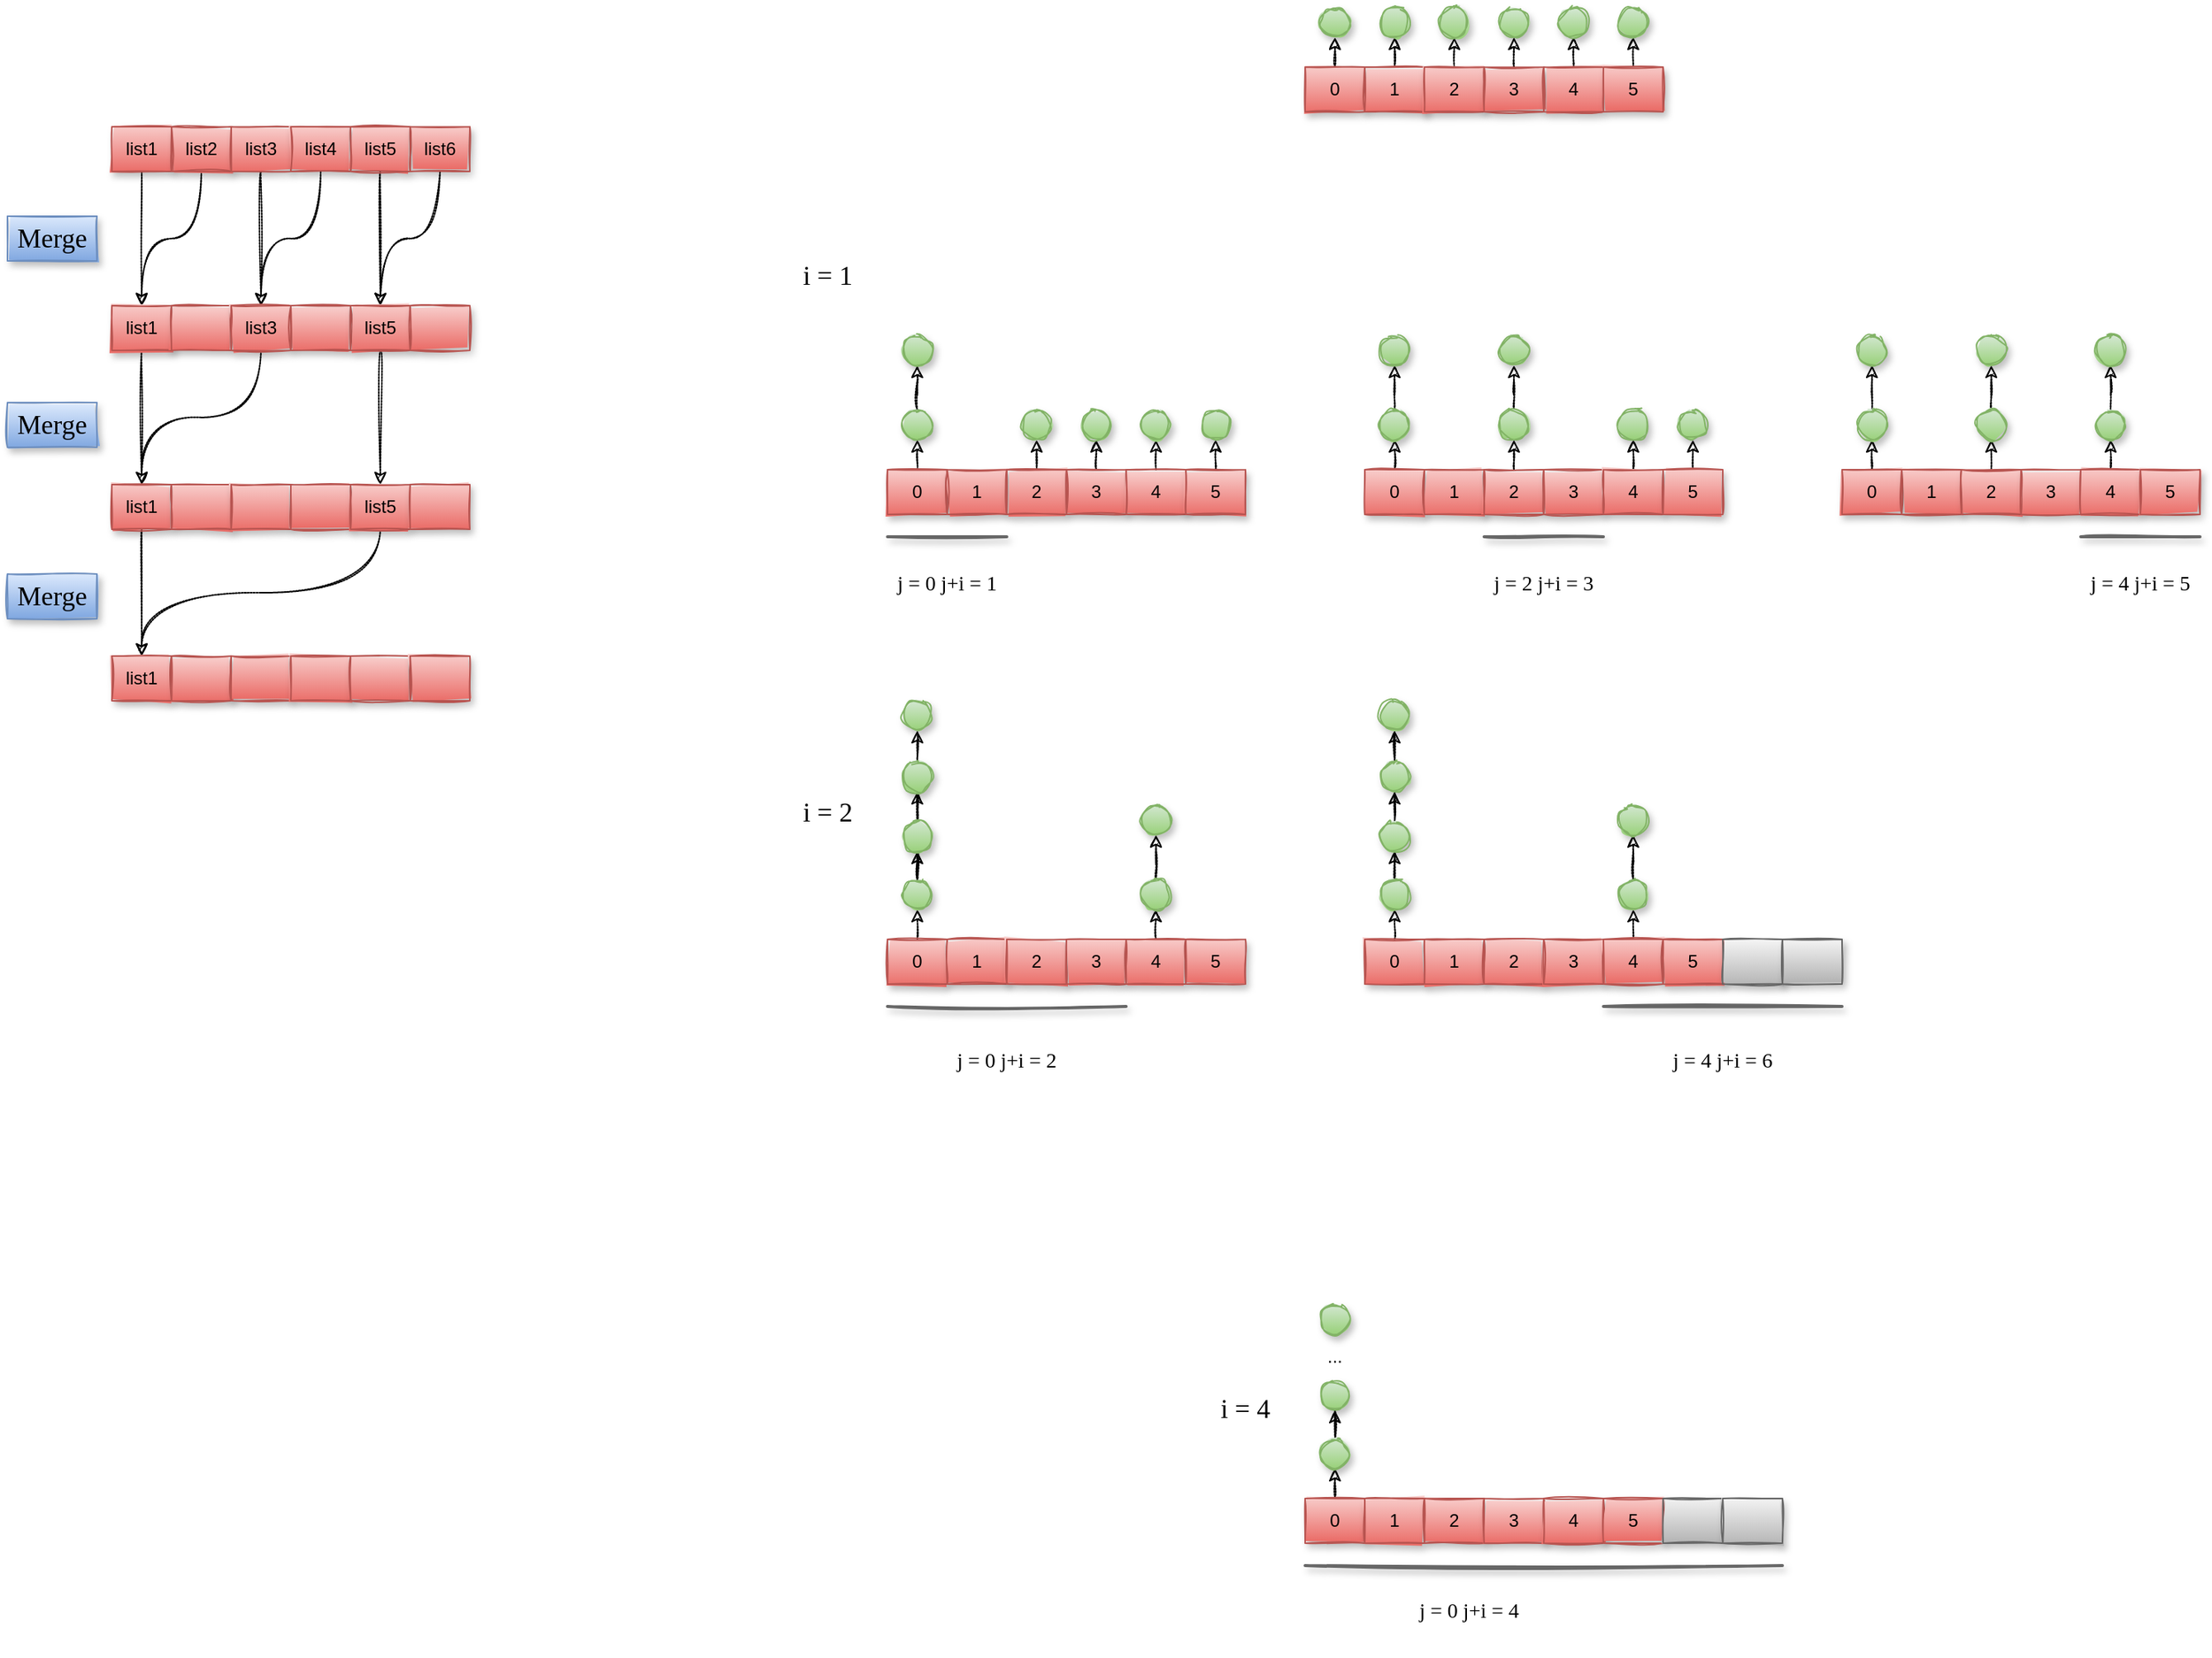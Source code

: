 <mxfile version="16.0.0" type="github">
  <diagram id="CDUZLJEo9e2KFmX8wC-A" name="第 1 页">
    <mxGraphModel dx="1869" dy="561" grid="1" gridSize="10" guides="1" tooltips="1" connect="1" arrows="1" fold="1" page="1" pageScale="1" pageWidth="827" pageHeight="1169" background="#ffffff" math="0" shadow="0">
      <root>
        <mxCell id="0" />
        <mxCell id="1" parent="0" />
        <mxCell id="Ufp4T4kjw3DvkqteefDN-25" style="edgeStyle=orthogonalEdgeStyle;rounded=0;orthogonalLoop=1;jettySize=auto;html=1;exitX=0.5;exitY=0;exitDx=0;exitDy=0;entryX=0.5;entryY=1;entryDx=0;entryDy=0;dashed=1;dashPattern=1 1;endArrow=classic;endFill=1;sketch=1;" parent="1" source="Ufp4T4kjw3DvkqteefDN-1" target="Ufp4T4kjw3DvkqteefDN-7" edge="1">
          <mxGeometry relative="1" as="geometry" />
        </mxCell>
        <mxCell id="Ufp4T4kjw3DvkqteefDN-1" value="0" style="rounded=0;whiteSpace=wrap;html=1;sketch=1;shadow=1;fillColor=#f8cecc;gradientColor=#ea6b66;strokeColor=#b85450;" parent="1" vertex="1">
          <mxGeometry x="280" y="160" width="40" height="30" as="geometry" />
        </mxCell>
        <mxCell id="Ufp4T4kjw3DvkqteefDN-26" style="edgeStyle=orthogonalEdgeStyle;rounded=0;orthogonalLoop=1;jettySize=auto;html=1;exitX=0.5;exitY=0;exitDx=0;exitDy=0;entryX=0.5;entryY=1;entryDx=0;entryDy=0;dashed=1;dashPattern=1 1;endArrow=classic;endFill=1;sketch=1;" parent="1" source="Ufp4T4kjw3DvkqteefDN-2" target="Ufp4T4kjw3DvkqteefDN-11" edge="1">
          <mxGeometry relative="1" as="geometry" />
        </mxCell>
        <mxCell id="Ufp4T4kjw3DvkqteefDN-2" value="1" style="rounded=0;whiteSpace=wrap;html=1;sketch=1;shadow=1;fillColor=#f8cecc;gradientColor=#ea6b66;strokeColor=#b85450;" parent="1" vertex="1">
          <mxGeometry x="320" y="160" width="40" height="30" as="geometry" />
        </mxCell>
        <mxCell id="Ufp4T4kjw3DvkqteefDN-27" style="edgeStyle=orthogonalEdgeStyle;rounded=0;orthogonalLoop=1;jettySize=auto;html=1;exitX=0.5;exitY=0;exitDx=0;exitDy=0;entryX=0.5;entryY=1;entryDx=0;entryDy=0;dashed=1;dashPattern=1 1;endArrow=classic;endFill=1;sketch=1;" parent="1" source="Ufp4T4kjw3DvkqteefDN-3" target="Ufp4T4kjw3DvkqteefDN-14" edge="1">
          <mxGeometry relative="1" as="geometry" />
        </mxCell>
        <mxCell id="Ufp4T4kjw3DvkqteefDN-3" value="2" style="rounded=0;whiteSpace=wrap;html=1;sketch=1;shadow=1;fillColor=#f8cecc;gradientColor=#ea6b66;strokeColor=#b85450;" parent="1" vertex="1">
          <mxGeometry x="360" y="160" width="40" height="30" as="geometry" />
        </mxCell>
        <mxCell id="Ufp4T4kjw3DvkqteefDN-28" style="edgeStyle=orthogonalEdgeStyle;rounded=0;orthogonalLoop=1;jettySize=auto;html=1;exitX=0.5;exitY=0;exitDx=0;exitDy=0;entryX=0.5;entryY=1;entryDx=0;entryDy=0;dashed=1;dashPattern=1 1;endArrow=classic;endFill=1;sketch=1;" parent="1" source="Ufp4T4kjw3DvkqteefDN-4" target="Ufp4T4kjw3DvkqteefDN-17" edge="1">
          <mxGeometry relative="1" as="geometry" />
        </mxCell>
        <mxCell id="Ufp4T4kjw3DvkqteefDN-4" value="3" style="rounded=0;whiteSpace=wrap;html=1;sketch=1;shadow=1;fillColor=#f8cecc;gradientColor=#ea6b66;strokeColor=#b85450;" parent="1" vertex="1">
          <mxGeometry x="400" y="160" width="40" height="30" as="geometry" />
        </mxCell>
        <mxCell id="Ufp4T4kjw3DvkqteefDN-29" style="edgeStyle=orthogonalEdgeStyle;rounded=0;orthogonalLoop=1;jettySize=auto;html=1;exitX=0.5;exitY=0;exitDx=0;exitDy=0;entryX=0.5;entryY=1;entryDx=0;entryDy=0;dashed=1;dashPattern=1 1;endArrow=classic;endFill=1;sketch=1;" parent="1" source="Ufp4T4kjw3DvkqteefDN-5" target="Ufp4T4kjw3DvkqteefDN-20" edge="1">
          <mxGeometry relative="1" as="geometry" />
        </mxCell>
        <mxCell id="Ufp4T4kjw3DvkqteefDN-5" value="4" style="rounded=0;whiteSpace=wrap;html=1;sketch=1;shadow=1;fillColor=#f8cecc;gradientColor=#ea6b66;strokeColor=#b85450;" parent="1" vertex="1">
          <mxGeometry x="440" y="160" width="40" height="30" as="geometry" />
        </mxCell>
        <mxCell id="Ufp4T4kjw3DvkqteefDN-30" style="edgeStyle=orthogonalEdgeStyle;rounded=0;orthogonalLoop=1;jettySize=auto;html=1;exitX=0.5;exitY=0;exitDx=0;exitDy=0;entryX=0.5;entryY=1;entryDx=0;entryDy=0;dashed=1;dashPattern=1 1;endArrow=classic;endFill=1;sketch=1;" parent="1" source="Ufp4T4kjw3DvkqteefDN-6" target="Ufp4T4kjw3DvkqteefDN-23" edge="1">
          <mxGeometry relative="1" as="geometry" />
        </mxCell>
        <mxCell id="Ufp4T4kjw3DvkqteefDN-6" value="5" style="rounded=0;whiteSpace=wrap;html=1;sketch=1;shadow=1;fillColor=#f8cecc;gradientColor=#ea6b66;strokeColor=#b85450;" parent="1" vertex="1">
          <mxGeometry x="480" y="160" width="40" height="30" as="geometry" />
        </mxCell>
        <mxCell id="Ufp4T4kjw3DvkqteefDN-7" value="" style="ellipse;whiteSpace=wrap;html=1;aspect=fixed;shadow=1;sketch=1;fillColor=#d5e8d4;gradientColor=#97d077;strokeColor=#82b366;" parent="1" vertex="1">
          <mxGeometry x="290" y="120" width="20" height="20" as="geometry" />
        </mxCell>
        <mxCell id="Ufp4T4kjw3DvkqteefDN-11" value="" style="ellipse;whiteSpace=wrap;html=1;aspect=fixed;shadow=1;sketch=1;fillColor=#d5e8d4;gradientColor=#97d077;strokeColor=#82b366;" parent="1" vertex="1">
          <mxGeometry x="330" y="120" width="20" height="20" as="geometry" />
        </mxCell>
        <mxCell id="Ufp4T4kjw3DvkqteefDN-14" value="" style="ellipse;whiteSpace=wrap;html=1;aspect=fixed;shadow=1;sketch=1;fillColor=#d5e8d4;gradientColor=#97d077;strokeColor=#82b366;" parent="1" vertex="1">
          <mxGeometry x="370" y="120" width="20" height="20" as="geometry" />
        </mxCell>
        <mxCell id="Ufp4T4kjw3DvkqteefDN-17" value="" style="ellipse;whiteSpace=wrap;html=1;aspect=fixed;shadow=1;sketch=1;fillColor=#d5e8d4;gradientColor=#97d077;strokeColor=#82b366;" parent="1" vertex="1">
          <mxGeometry x="410" y="120" width="20" height="20" as="geometry" />
        </mxCell>
        <mxCell id="Ufp4T4kjw3DvkqteefDN-20" value="" style="ellipse;whiteSpace=wrap;html=1;aspect=fixed;shadow=1;sketch=1;fillColor=#d5e8d4;gradientColor=#97d077;strokeColor=#82b366;" parent="1" vertex="1">
          <mxGeometry x="450" y="120" width="20" height="20" as="geometry" />
        </mxCell>
        <mxCell id="Ufp4T4kjw3DvkqteefDN-23" value="" style="ellipse;whiteSpace=wrap;html=1;aspect=fixed;shadow=1;sketch=1;fillColor=#d5e8d4;gradientColor=#97d077;strokeColor=#82b366;" parent="1" vertex="1">
          <mxGeometry x="490" y="120" width="20" height="20" as="geometry" />
        </mxCell>
        <mxCell id="Ufp4T4kjw3DvkqteefDN-54" style="edgeStyle=orthogonalEdgeStyle;rounded=0;orthogonalLoop=1;jettySize=auto;html=1;exitX=0.5;exitY=0;exitDx=0;exitDy=0;entryX=0.5;entryY=1;entryDx=0;entryDy=0;dashed=1;dashPattern=1 1;endArrow=classic;endFill=1;sketch=1;" parent="1" source="Ufp4T4kjw3DvkqteefDN-55" target="Ufp4T4kjw3DvkqteefDN-66" edge="1">
          <mxGeometry relative="1" as="geometry" />
        </mxCell>
        <mxCell id="Ufp4T4kjw3DvkqteefDN-55" value="0" style="rounded=0;whiteSpace=wrap;html=1;sketch=1;shadow=1;fillColor=#f8cecc;gradientColor=#ea6b66;strokeColor=#b85450;" parent="1" vertex="1">
          <mxGeometry y="430" width="40" height="30" as="geometry" />
        </mxCell>
        <mxCell id="Ufp4T4kjw3DvkqteefDN-57" value="1" style="rounded=0;whiteSpace=wrap;html=1;sketch=1;shadow=1;fillColor=#f8cecc;gradientColor=#ea6b66;strokeColor=#b85450;" parent="1" vertex="1">
          <mxGeometry x="40" y="430" width="40" height="30" as="geometry" />
        </mxCell>
        <mxCell id="Ufp4T4kjw3DvkqteefDN-58" style="edgeStyle=orthogonalEdgeStyle;rounded=0;orthogonalLoop=1;jettySize=auto;html=1;exitX=0.5;exitY=0;exitDx=0;exitDy=0;entryX=0.5;entryY=1;entryDx=0;entryDy=0;dashed=1;dashPattern=1 1;endArrow=classic;endFill=1;sketch=1;" parent="1" source="Ufp4T4kjw3DvkqteefDN-59" target="Ufp4T4kjw3DvkqteefDN-68" edge="1">
          <mxGeometry relative="1" as="geometry" />
        </mxCell>
        <mxCell id="Ufp4T4kjw3DvkqteefDN-59" value="2" style="rounded=0;whiteSpace=wrap;html=1;sketch=1;shadow=1;fillColor=#f8cecc;gradientColor=#ea6b66;strokeColor=#b85450;" parent="1" vertex="1">
          <mxGeometry x="80" y="430" width="40" height="30" as="geometry" />
        </mxCell>
        <mxCell id="Ufp4T4kjw3DvkqteefDN-60" style="edgeStyle=orthogonalEdgeStyle;rounded=0;orthogonalLoop=1;jettySize=auto;html=1;exitX=0.5;exitY=0;exitDx=0;exitDy=0;entryX=0.5;entryY=1;entryDx=0;entryDy=0;dashed=1;dashPattern=1 1;endArrow=classic;endFill=1;sketch=1;" parent="1" source="Ufp4T4kjw3DvkqteefDN-61" target="Ufp4T4kjw3DvkqteefDN-69" edge="1">
          <mxGeometry relative="1" as="geometry" />
        </mxCell>
        <mxCell id="Ufp4T4kjw3DvkqteefDN-61" value="3" style="rounded=0;whiteSpace=wrap;html=1;sketch=1;shadow=1;fillColor=#f8cecc;gradientColor=#ea6b66;strokeColor=#b85450;" parent="1" vertex="1">
          <mxGeometry x="120" y="430" width="40" height="30" as="geometry" />
        </mxCell>
        <mxCell id="Ufp4T4kjw3DvkqteefDN-62" style="edgeStyle=orthogonalEdgeStyle;rounded=0;orthogonalLoop=1;jettySize=auto;html=1;exitX=0.5;exitY=0;exitDx=0;exitDy=0;entryX=0.5;entryY=1;entryDx=0;entryDy=0;dashed=1;dashPattern=1 1;endArrow=classic;endFill=1;sketch=1;" parent="1" source="Ufp4T4kjw3DvkqteefDN-63" target="Ufp4T4kjw3DvkqteefDN-70" edge="1">
          <mxGeometry relative="1" as="geometry" />
        </mxCell>
        <mxCell id="Ufp4T4kjw3DvkqteefDN-63" value="4" style="rounded=0;whiteSpace=wrap;html=1;sketch=1;shadow=1;fillColor=#f8cecc;gradientColor=#ea6b66;strokeColor=#b85450;" parent="1" vertex="1">
          <mxGeometry x="160" y="430" width="40" height="30" as="geometry" />
        </mxCell>
        <mxCell id="Ufp4T4kjw3DvkqteefDN-64" style="edgeStyle=orthogonalEdgeStyle;rounded=0;orthogonalLoop=1;jettySize=auto;html=1;exitX=0.5;exitY=0;exitDx=0;exitDy=0;entryX=0.5;entryY=1;entryDx=0;entryDy=0;dashed=1;dashPattern=1 1;endArrow=classic;endFill=1;sketch=1;" parent="1" source="Ufp4T4kjw3DvkqteefDN-65" target="Ufp4T4kjw3DvkqteefDN-71" edge="1">
          <mxGeometry relative="1" as="geometry" />
        </mxCell>
        <mxCell id="Ufp4T4kjw3DvkqteefDN-65" value="5" style="rounded=0;whiteSpace=wrap;html=1;sketch=1;shadow=1;fillColor=#f8cecc;gradientColor=#ea6b66;strokeColor=#b85450;" parent="1" vertex="1">
          <mxGeometry x="200" y="430" width="40" height="30" as="geometry" />
        </mxCell>
        <mxCell id="Ufp4T4kjw3DvkqteefDN-74" value="" style="edgeStyle=orthogonalEdgeStyle;rounded=0;sketch=1;orthogonalLoop=1;jettySize=auto;html=1;dashed=1;dashPattern=1 1;endArrow=classic;endFill=1;" parent="1" source="Ufp4T4kjw3DvkqteefDN-66" target="Ufp4T4kjw3DvkqteefDN-73" edge="1">
          <mxGeometry relative="1" as="geometry" />
        </mxCell>
        <mxCell id="Ufp4T4kjw3DvkqteefDN-66" value="" style="ellipse;whiteSpace=wrap;html=1;aspect=fixed;shadow=1;sketch=1;fillColor=#d5e8d4;gradientColor=#97d077;strokeColor=#82b366;" parent="1" vertex="1">
          <mxGeometry x="10" y="390" width="20" height="20" as="geometry" />
        </mxCell>
        <mxCell id="Ufp4T4kjw3DvkqteefDN-68" value="" style="ellipse;whiteSpace=wrap;html=1;aspect=fixed;shadow=1;sketch=1;fillColor=#d5e8d4;gradientColor=#97d077;strokeColor=#82b366;" parent="1" vertex="1">
          <mxGeometry x="90" y="390" width="20" height="20" as="geometry" />
        </mxCell>
        <mxCell id="Ufp4T4kjw3DvkqteefDN-69" value="" style="ellipse;whiteSpace=wrap;html=1;aspect=fixed;shadow=1;sketch=1;fillColor=#d5e8d4;gradientColor=#97d077;strokeColor=#82b366;" parent="1" vertex="1">
          <mxGeometry x="130" y="390" width="20" height="20" as="geometry" />
        </mxCell>
        <mxCell id="Ufp4T4kjw3DvkqteefDN-70" value="" style="ellipse;whiteSpace=wrap;html=1;aspect=fixed;shadow=1;sketch=1;fillColor=#d5e8d4;gradientColor=#97d077;strokeColor=#82b366;" parent="1" vertex="1">
          <mxGeometry x="170" y="390" width="20" height="20" as="geometry" />
        </mxCell>
        <mxCell id="Ufp4T4kjw3DvkqteefDN-71" value="" style="ellipse;whiteSpace=wrap;html=1;aspect=fixed;shadow=1;sketch=1;fillColor=#d5e8d4;gradientColor=#97d077;strokeColor=#82b366;" parent="1" vertex="1">
          <mxGeometry x="210" y="390" width="20" height="20" as="geometry" />
        </mxCell>
        <mxCell id="Ufp4T4kjw3DvkqteefDN-73" value="" style="ellipse;whiteSpace=wrap;html=1;aspect=fixed;shadow=1;sketch=1;fillColor=#d5e8d4;gradientColor=#97d077;strokeColor=#82b366;" parent="1" vertex="1">
          <mxGeometry x="10" y="340" width="20" height="20" as="geometry" />
        </mxCell>
        <mxCell id="Ufp4T4kjw3DvkqteefDN-77" value="" style="line;strokeWidth=2;html=1;shadow=1;sketch=1;fillColor=#f5f5f5;gradientColor=#b3b3b3;strokeColor=#666666;" parent="1" vertex="1">
          <mxGeometry y="470" width="80" height="10" as="geometry" />
        </mxCell>
        <mxCell id="Ufp4T4kjw3DvkqteefDN-78" style="edgeStyle=orthogonalEdgeStyle;rounded=0;orthogonalLoop=1;jettySize=auto;html=1;exitX=0.5;exitY=0;exitDx=0;exitDy=0;entryX=0.5;entryY=1;entryDx=0;entryDy=0;dashed=1;dashPattern=1 1;endArrow=classic;endFill=1;sketch=1;" parent="1" source="Ufp4T4kjw3DvkqteefDN-79" target="Ufp4T4kjw3DvkqteefDN-90" edge="1">
          <mxGeometry relative="1" as="geometry" />
        </mxCell>
        <mxCell id="Ufp4T4kjw3DvkqteefDN-79" value="0" style="rounded=0;whiteSpace=wrap;html=1;sketch=1;shadow=1;fillColor=#f8cecc;gradientColor=#ea6b66;strokeColor=#b85450;" parent="1" vertex="1">
          <mxGeometry x="320" y="430" width="40" height="30" as="geometry" />
        </mxCell>
        <mxCell id="Ufp4T4kjw3DvkqteefDN-80" value="1" style="rounded=0;whiteSpace=wrap;html=1;sketch=1;shadow=1;fillColor=#f8cecc;gradientColor=#ea6b66;strokeColor=#b85450;" parent="1" vertex="1">
          <mxGeometry x="360" y="430" width="40" height="30" as="geometry" />
        </mxCell>
        <mxCell id="Ufp4T4kjw3DvkqteefDN-81" style="edgeStyle=orthogonalEdgeStyle;rounded=0;orthogonalLoop=1;jettySize=auto;html=1;exitX=0.5;exitY=0;exitDx=0;exitDy=0;entryX=0.5;entryY=1;entryDx=0;entryDy=0;dashed=1;dashPattern=1 1;endArrow=classic;endFill=1;sketch=1;" parent="1" source="Ufp4T4kjw3DvkqteefDN-82" target="Ufp4T4kjw3DvkqteefDN-91" edge="1">
          <mxGeometry relative="1" as="geometry" />
        </mxCell>
        <mxCell id="Ufp4T4kjw3DvkqteefDN-82" value="2" style="rounded=0;whiteSpace=wrap;html=1;sketch=1;shadow=1;fillColor=#f8cecc;gradientColor=#ea6b66;strokeColor=#b85450;" parent="1" vertex="1">
          <mxGeometry x="400" y="430" width="40" height="30" as="geometry" />
        </mxCell>
        <mxCell id="Ufp4T4kjw3DvkqteefDN-84" value="3" style="rounded=0;whiteSpace=wrap;html=1;sketch=1;shadow=1;fillColor=#f8cecc;gradientColor=#ea6b66;strokeColor=#b85450;" parent="1" vertex="1">
          <mxGeometry x="440" y="430" width="40" height="30" as="geometry" />
        </mxCell>
        <mxCell id="Ufp4T4kjw3DvkqteefDN-85" style="edgeStyle=orthogonalEdgeStyle;rounded=0;orthogonalLoop=1;jettySize=auto;html=1;exitX=0.5;exitY=0;exitDx=0;exitDy=0;entryX=0.5;entryY=1;entryDx=0;entryDy=0;dashed=1;dashPattern=1 1;endArrow=classic;endFill=1;sketch=1;" parent="1" source="Ufp4T4kjw3DvkqteefDN-86" target="Ufp4T4kjw3DvkqteefDN-93" edge="1">
          <mxGeometry relative="1" as="geometry" />
        </mxCell>
        <mxCell id="Ufp4T4kjw3DvkqteefDN-86" value="4" style="rounded=0;whiteSpace=wrap;html=1;sketch=1;shadow=1;fillColor=#f8cecc;gradientColor=#ea6b66;strokeColor=#b85450;" parent="1" vertex="1">
          <mxGeometry x="480" y="430" width="40" height="30" as="geometry" />
        </mxCell>
        <mxCell id="Ufp4T4kjw3DvkqteefDN-87" style="edgeStyle=orthogonalEdgeStyle;rounded=0;orthogonalLoop=1;jettySize=auto;html=1;exitX=0.5;exitY=0;exitDx=0;exitDy=0;entryX=0.5;entryY=1;entryDx=0;entryDy=0;dashed=1;dashPattern=1 1;endArrow=classic;endFill=1;sketch=1;" parent="1" source="Ufp4T4kjw3DvkqteefDN-88" target="Ufp4T4kjw3DvkqteefDN-94" edge="1">
          <mxGeometry relative="1" as="geometry" />
        </mxCell>
        <mxCell id="Ufp4T4kjw3DvkqteefDN-88" value="5" style="rounded=0;whiteSpace=wrap;html=1;sketch=1;shadow=1;fillColor=#f8cecc;gradientColor=#ea6b66;strokeColor=#b85450;" parent="1" vertex="1">
          <mxGeometry x="520" y="430" width="40" height="30" as="geometry" />
        </mxCell>
        <mxCell id="Ufp4T4kjw3DvkqteefDN-89" value="" style="edgeStyle=orthogonalEdgeStyle;rounded=0;sketch=1;orthogonalLoop=1;jettySize=auto;html=1;dashed=1;dashPattern=1 1;endArrow=classic;endFill=1;" parent="1" source="Ufp4T4kjw3DvkqteefDN-90" target="Ufp4T4kjw3DvkqteefDN-95" edge="1">
          <mxGeometry relative="1" as="geometry" />
        </mxCell>
        <mxCell id="Ufp4T4kjw3DvkqteefDN-90" value="" style="ellipse;whiteSpace=wrap;html=1;aspect=fixed;shadow=1;sketch=1;fillColor=#d5e8d4;gradientColor=#97d077;strokeColor=#82b366;" parent="1" vertex="1">
          <mxGeometry x="330" y="390" width="20" height="20" as="geometry" />
        </mxCell>
        <mxCell id="Ufp4T4kjw3DvkqteefDN-98" value="" style="edgeStyle=orthogonalEdgeStyle;rounded=0;sketch=1;orthogonalLoop=1;jettySize=auto;html=1;dashed=1;dashPattern=1 1;endArrow=classic;endFill=1;" parent="1" source="Ufp4T4kjw3DvkqteefDN-91" target="Ufp4T4kjw3DvkqteefDN-97" edge="1">
          <mxGeometry relative="1" as="geometry" />
        </mxCell>
        <mxCell id="Ufp4T4kjw3DvkqteefDN-91" value="" style="ellipse;whiteSpace=wrap;html=1;aspect=fixed;shadow=1;sketch=1;fillColor=#d5e8d4;gradientColor=#97d077;strokeColor=#82b366;" parent="1" vertex="1">
          <mxGeometry x="410" y="390" width="20" height="20" as="geometry" />
        </mxCell>
        <mxCell id="Ufp4T4kjw3DvkqteefDN-93" value="" style="ellipse;whiteSpace=wrap;html=1;aspect=fixed;shadow=1;sketch=1;fillColor=#d5e8d4;gradientColor=#97d077;strokeColor=#82b366;" parent="1" vertex="1">
          <mxGeometry x="490" y="390" width="20" height="20" as="geometry" />
        </mxCell>
        <mxCell id="Ufp4T4kjw3DvkqteefDN-94" value="" style="ellipse;whiteSpace=wrap;html=1;aspect=fixed;shadow=1;sketch=1;fillColor=#d5e8d4;gradientColor=#97d077;strokeColor=#82b366;" parent="1" vertex="1">
          <mxGeometry x="530" y="390" width="20" height="20" as="geometry" />
        </mxCell>
        <mxCell id="Ufp4T4kjw3DvkqteefDN-95" value="" style="ellipse;whiteSpace=wrap;html=1;aspect=fixed;shadow=1;sketch=1;fillColor=#d5e8d4;gradientColor=#97d077;strokeColor=#82b366;" parent="1" vertex="1">
          <mxGeometry x="330" y="340" width="20" height="20" as="geometry" />
        </mxCell>
        <mxCell id="Ufp4T4kjw3DvkqteefDN-96" value="" style="line;strokeWidth=2;html=1;shadow=1;sketch=1;fillColor=#f5f5f5;gradientColor=#b3b3b3;strokeColor=#666666;" parent="1" vertex="1">
          <mxGeometry x="400" y="470" width="80" height="10" as="geometry" />
        </mxCell>
        <mxCell id="Ufp4T4kjw3DvkqteefDN-97" value="" style="ellipse;whiteSpace=wrap;html=1;aspect=fixed;shadow=1;sketch=1;fillColor=#d5e8d4;gradientColor=#97d077;strokeColor=#82b366;" parent="1" vertex="1">
          <mxGeometry x="410" y="340" width="20" height="20" as="geometry" />
        </mxCell>
        <mxCell id="Ufp4T4kjw3DvkqteefDN-99" style="edgeStyle=orthogonalEdgeStyle;rounded=0;orthogonalLoop=1;jettySize=auto;html=1;exitX=0.5;exitY=0;exitDx=0;exitDy=0;entryX=0.5;entryY=1;entryDx=0;entryDy=0;dashed=1;dashPattern=1 1;endArrow=classic;endFill=1;sketch=1;" parent="1" source="Ufp4T4kjw3DvkqteefDN-100" target="Ufp4T4kjw3DvkqteefDN-110" edge="1">
          <mxGeometry relative="1" as="geometry" />
        </mxCell>
        <mxCell id="Ufp4T4kjw3DvkqteefDN-100" value="0" style="rounded=0;whiteSpace=wrap;html=1;sketch=1;shadow=1;fillColor=#f8cecc;gradientColor=#ea6b66;strokeColor=#b85450;" parent="1" vertex="1">
          <mxGeometry x="640" y="430" width="40" height="30" as="geometry" />
        </mxCell>
        <mxCell id="Ufp4T4kjw3DvkqteefDN-101" value="1" style="rounded=0;whiteSpace=wrap;html=1;sketch=1;shadow=1;fillColor=#f8cecc;gradientColor=#ea6b66;strokeColor=#b85450;" parent="1" vertex="1">
          <mxGeometry x="680" y="430" width="40" height="30" as="geometry" />
        </mxCell>
        <mxCell id="Ufp4T4kjw3DvkqteefDN-102" style="edgeStyle=orthogonalEdgeStyle;rounded=0;orthogonalLoop=1;jettySize=auto;html=1;exitX=0.5;exitY=0;exitDx=0;exitDy=0;entryX=0.5;entryY=1;entryDx=0;entryDy=0;dashed=1;dashPattern=1 1;endArrow=classic;endFill=1;sketch=1;" parent="1" source="Ufp4T4kjw3DvkqteefDN-103" target="Ufp4T4kjw3DvkqteefDN-112" edge="1">
          <mxGeometry relative="1" as="geometry" />
        </mxCell>
        <mxCell id="Ufp4T4kjw3DvkqteefDN-103" value="2" style="rounded=0;whiteSpace=wrap;html=1;sketch=1;shadow=1;fillColor=#f8cecc;gradientColor=#ea6b66;strokeColor=#b85450;" parent="1" vertex="1">
          <mxGeometry x="720" y="430" width="40" height="30" as="geometry" />
        </mxCell>
        <mxCell id="Ufp4T4kjw3DvkqteefDN-104" value="3" style="rounded=0;whiteSpace=wrap;html=1;sketch=1;shadow=1;fillColor=#f8cecc;gradientColor=#ea6b66;strokeColor=#b85450;" parent="1" vertex="1">
          <mxGeometry x="760" y="430" width="40" height="30" as="geometry" />
        </mxCell>
        <mxCell id="Ufp4T4kjw3DvkqteefDN-105" style="edgeStyle=orthogonalEdgeStyle;rounded=0;orthogonalLoop=1;jettySize=auto;html=1;exitX=0.5;exitY=0;exitDx=0;exitDy=0;entryX=0.5;entryY=1;entryDx=0;entryDy=0;dashed=1;dashPattern=1 1;endArrow=classic;endFill=1;sketch=1;" parent="1" source="Ufp4T4kjw3DvkqteefDN-106" target="Ufp4T4kjw3DvkqteefDN-113" edge="1">
          <mxGeometry relative="1" as="geometry" />
        </mxCell>
        <mxCell id="Ufp4T4kjw3DvkqteefDN-106" value="4" style="rounded=0;whiteSpace=wrap;html=1;sketch=1;shadow=1;fillColor=#f8cecc;gradientColor=#ea6b66;strokeColor=#b85450;" parent="1" vertex="1">
          <mxGeometry x="800" y="430" width="40" height="30" as="geometry" />
        </mxCell>
        <mxCell id="Ufp4T4kjw3DvkqteefDN-108" value="5" style="rounded=0;whiteSpace=wrap;html=1;sketch=1;shadow=1;fillColor=#f8cecc;gradientColor=#ea6b66;strokeColor=#b85450;" parent="1" vertex="1">
          <mxGeometry x="840" y="430" width="40" height="30" as="geometry" />
        </mxCell>
        <mxCell id="Ufp4T4kjw3DvkqteefDN-109" value="" style="edgeStyle=orthogonalEdgeStyle;rounded=0;sketch=1;orthogonalLoop=1;jettySize=auto;html=1;dashed=1;dashPattern=1 1;endArrow=classic;endFill=1;" parent="1" source="Ufp4T4kjw3DvkqteefDN-110" target="Ufp4T4kjw3DvkqteefDN-115" edge="1">
          <mxGeometry relative="1" as="geometry" />
        </mxCell>
        <mxCell id="Ufp4T4kjw3DvkqteefDN-110" value="" style="ellipse;whiteSpace=wrap;html=1;aspect=fixed;shadow=1;sketch=1;fillColor=#d5e8d4;gradientColor=#97d077;strokeColor=#82b366;" parent="1" vertex="1">
          <mxGeometry x="650" y="390" width="20" height="20" as="geometry" />
        </mxCell>
        <mxCell id="Ufp4T4kjw3DvkqteefDN-111" value="" style="edgeStyle=orthogonalEdgeStyle;rounded=0;sketch=1;orthogonalLoop=1;jettySize=auto;html=1;dashed=1;dashPattern=1 1;endArrow=classic;endFill=1;" parent="1" source="Ufp4T4kjw3DvkqteefDN-112" target="Ufp4T4kjw3DvkqteefDN-117" edge="1">
          <mxGeometry relative="1" as="geometry" />
        </mxCell>
        <mxCell id="Ufp4T4kjw3DvkqteefDN-112" value="" style="ellipse;whiteSpace=wrap;html=1;aspect=fixed;shadow=1;sketch=1;fillColor=#d5e8d4;gradientColor=#97d077;strokeColor=#82b366;" parent="1" vertex="1">
          <mxGeometry x="730" y="390" width="20" height="20" as="geometry" />
        </mxCell>
        <mxCell id="Ufp4T4kjw3DvkqteefDN-120" value="" style="edgeStyle=orthogonalEdgeStyle;rounded=0;sketch=1;orthogonalLoop=1;jettySize=auto;html=1;dashed=1;dashPattern=1 1;endArrow=classic;endFill=1;" parent="1" source="Ufp4T4kjw3DvkqteefDN-113" target="Ufp4T4kjw3DvkqteefDN-119" edge="1">
          <mxGeometry relative="1" as="geometry" />
        </mxCell>
        <mxCell id="Ufp4T4kjw3DvkqteefDN-113" value="" style="ellipse;whiteSpace=wrap;html=1;aspect=fixed;shadow=1;sketch=1;fillColor=#d5e8d4;gradientColor=#97d077;strokeColor=#82b366;" parent="1" vertex="1">
          <mxGeometry x="810" y="390" width="20" height="20" as="geometry" />
        </mxCell>
        <mxCell id="Ufp4T4kjw3DvkqteefDN-115" value="" style="ellipse;whiteSpace=wrap;html=1;aspect=fixed;shadow=1;sketch=1;fillColor=#d5e8d4;gradientColor=#97d077;strokeColor=#82b366;" parent="1" vertex="1">
          <mxGeometry x="650" y="340" width="20" height="20" as="geometry" />
        </mxCell>
        <mxCell id="Ufp4T4kjw3DvkqteefDN-116" value="" style="line;strokeWidth=2;html=1;shadow=1;sketch=1;fillColor=#f5f5f5;gradientColor=#b3b3b3;strokeColor=#666666;" parent="1" vertex="1">
          <mxGeometry x="800" y="470" width="80" height="10" as="geometry" />
        </mxCell>
        <mxCell id="Ufp4T4kjw3DvkqteefDN-117" value="" style="ellipse;whiteSpace=wrap;html=1;aspect=fixed;shadow=1;sketch=1;fillColor=#d5e8d4;gradientColor=#97d077;strokeColor=#82b366;" parent="1" vertex="1">
          <mxGeometry x="730" y="340" width="20" height="20" as="geometry" />
        </mxCell>
        <mxCell id="Ufp4T4kjw3DvkqteefDN-119" value="" style="ellipse;whiteSpace=wrap;html=1;aspect=fixed;shadow=1;sketch=1;fillColor=#d5e8d4;gradientColor=#97d077;strokeColor=#82b366;" parent="1" vertex="1">
          <mxGeometry x="810" y="340" width="20" height="20" as="geometry" />
        </mxCell>
        <mxCell id="Ufp4T4kjw3DvkqteefDN-140" style="edgeStyle=orthogonalEdgeStyle;rounded=0;orthogonalLoop=1;jettySize=auto;html=1;exitX=0.5;exitY=0;exitDx=0;exitDy=0;entryX=0.5;entryY=1;entryDx=0;entryDy=0;dashed=1;dashPattern=1 1;endArrow=classic;endFill=1;sketch=1;" parent="1" source="Ufp4T4kjw3DvkqteefDN-141" target="Ufp4T4kjw3DvkqteefDN-150" edge="1">
          <mxGeometry relative="1" as="geometry" />
        </mxCell>
        <mxCell id="Ufp4T4kjw3DvkqteefDN-141" value="0" style="rounded=0;whiteSpace=wrap;html=1;sketch=1;shadow=1;fillColor=#f8cecc;gradientColor=#ea6b66;strokeColor=#b85450;" parent="1" vertex="1">
          <mxGeometry y="745" width="40" height="30" as="geometry" />
        </mxCell>
        <mxCell id="Ufp4T4kjw3DvkqteefDN-142" value="1" style="rounded=0;whiteSpace=wrap;html=1;sketch=1;shadow=1;fillColor=#f8cecc;gradientColor=#ea6b66;strokeColor=#b85450;" parent="1" vertex="1">
          <mxGeometry x="40" y="745" width="40" height="30" as="geometry" />
        </mxCell>
        <mxCell id="Ufp4T4kjw3DvkqteefDN-144" value="2" style="rounded=0;whiteSpace=wrap;html=1;sketch=1;shadow=1;fillColor=#f8cecc;gradientColor=#ea6b66;strokeColor=#b85450;" parent="1" vertex="1">
          <mxGeometry x="80" y="745" width="40" height="30" as="geometry" />
        </mxCell>
        <mxCell id="Ufp4T4kjw3DvkqteefDN-145" value="3" style="rounded=0;whiteSpace=wrap;html=1;sketch=1;shadow=1;fillColor=#f8cecc;gradientColor=#ea6b66;strokeColor=#b85450;" parent="1" vertex="1">
          <mxGeometry x="120" y="745" width="40" height="30" as="geometry" />
        </mxCell>
        <mxCell id="Ufp4T4kjw3DvkqteefDN-146" style="edgeStyle=orthogonalEdgeStyle;rounded=0;orthogonalLoop=1;jettySize=auto;html=1;exitX=0.5;exitY=0;exitDx=0;exitDy=0;entryX=0.5;entryY=1;entryDx=0;entryDy=0;dashed=1;dashPattern=1 1;endArrow=classic;endFill=1;sketch=1;" parent="1" source="Ufp4T4kjw3DvkqteefDN-147" target="Ufp4T4kjw3DvkqteefDN-154" edge="1">
          <mxGeometry relative="1" as="geometry" />
        </mxCell>
        <mxCell id="Ufp4T4kjw3DvkqteefDN-147" value="4" style="rounded=0;whiteSpace=wrap;html=1;sketch=1;shadow=1;fillColor=#f8cecc;gradientColor=#ea6b66;strokeColor=#b85450;" parent="1" vertex="1">
          <mxGeometry x="160" y="745" width="40" height="30" as="geometry" />
        </mxCell>
        <mxCell id="Ufp4T4kjw3DvkqteefDN-148" value="5" style="rounded=0;whiteSpace=wrap;html=1;sketch=1;shadow=1;fillColor=#f8cecc;gradientColor=#ea6b66;strokeColor=#b85450;" parent="1" vertex="1">
          <mxGeometry x="200" y="745" width="40" height="30" as="geometry" />
        </mxCell>
        <mxCell id="Ufp4T4kjw3DvkqteefDN-149" value="" style="edgeStyle=orthogonalEdgeStyle;rounded=0;sketch=1;orthogonalLoop=1;jettySize=auto;html=1;dashed=1;dashPattern=1 1;endArrow=classic;endFill=1;" parent="1" source="Ufp4T4kjw3DvkqteefDN-150" target="Ufp4T4kjw3DvkqteefDN-155" edge="1">
          <mxGeometry relative="1" as="geometry" />
        </mxCell>
        <mxCell id="Ufp4T4kjw3DvkqteefDN-150" value="" style="ellipse;whiteSpace=wrap;html=1;aspect=fixed;shadow=1;sketch=1;fillColor=#d5e8d4;gradientColor=#97d077;strokeColor=#82b366;" parent="1" vertex="1">
          <mxGeometry x="10" y="705" width="20" height="20" as="geometry" />
        </mxCell>
        <mxCell id="Ufp4T4kjw3DvkqteefDN-153" value="" style="edgeStyle=orthogonalEdgeStyle;rounded=0;sketch=1;orthogonalLoop=1;jettySize=auto;html=1;dashed=1;dashPattern=1 1;endArrow=classic;endFill=1;" parent="1" source="Ufp4T4kjw3DvkqteefDN-154" target="Ufp4T4kjw3DvkqteefDN-158" edge="1">
          <mxGeometry relative="1" as="geometry" />
        </mxCell>
        <mxCell id="Ufp4T4kjw3DvkqteefDN-154" value="" style="ellipse;whiteSpace=wrap;html=1;aspect=fixed;shadow=1;sketch=1;fillColor=#d5e8d4;gradientColor=#97d077;strokeColor=#82b366;" parent="1" vertex="1">
          <mxGeometry x="170" y="705" width="20" height="20" as="geometry" />
        </mxCell>
        <mxCell id="Ufp4T4kjw3DvkqteefDN-161" value="" style="edgeStyle=orthogonalEdgeStyle;rounded=0;sketch=1;orthogonalLoop=1;jettySize=auto;html=1;dashed=1;dashPattern=1 1;endArrow=classic;endFill=1;" parent="1" source="Ufp4T4kjw3DvkqteefDN-155" target="Ufp4T4kjw3DvkqteefDN-160" edge="1">
          <mxGeometry relative="1" as="geometry" />
        </mxCell>
        <mxCell id="Ufp4T4kjw3DvkqteefDN-155" value="" style="ellipse;whiteSpace=wrap;html=1;aspect=fixed;shadow=1;sketch=1;fillColor=#d5e8d4;gradientColor=#97d077;strokeColor=#82b366;" parent="1" vertex="1">
          <mxGeometry x="10" y="666" width="20" height="20" as="geometry" />
        </mxCell>
        <mxCell id="Ufp4T4kjw3DvkqteefDN-156" value="" style="line;strokeWidth=2;html=1;shadow=1;sketch=1;fillColor=#f5f5f5;gradientColor=#b3b3b3;strokeColor=#666666;" parent="1" vertex="1">
          <mxGeometry y="785" width="160" height="10" as="geometry" />
        </mxCell>
        <mxCell id="Ufp4T4kjw3DvkqteefDN-158" value="" style="ellipse;whiteSpace=wrap;html=1;aspect=fixed;shadow=1;sketch=1;fillColor=#d5e8d4;gradientColor=#97d077;strokeColor=#82b366;" parent="1" vertex="1">
          <mxGeometry x="170" y="655" width="20" height="20" as="geometry" />
        </mxCell>
        <mxCell id="Ufp4T4kjw3DvkqteefDN-163" value="" style="edgeStyle=orthogonalEdgeStyle;rounded=0;sketch=1;orthogonalLoop=1;jettySize=auto;html=1;dashed=1;dashPattern=1 1;endArrow=classic;endFill=1;" parent="1" source="Ufp4T4kjw3DvkqteefDN-160" target="Ufp4T4kjw3DvkqteefDN-162" edge="1">
          <mxGeometry relative="1" as="geometry" />
        </mxCell>
        <mxCell id="Ufp4T4kjw3DvkqteefDN-160" value="" style="ellipse;whiteSpace=wrap;html=1;aspect=fixed;shadow=1;sketch=1;fillColor=#d5e8d4;gradientColor=#97d077;strokeColor=#82b366;" parent="1" vertex="1">
          <mxGeometry x="10" y="626" width="20" height="20" as="geometry" />
        </mxCell>
        <mxCell id="Ufp4T4kjw3DvkqteefDN-162" value="" style="ellipse;whiteSpace=wrap;html=1;aspect=fixed;shadow=1;sketch=1;fillColor=#d5e8d4;gradientColor=#97d077;strokeColor=#82b366;" parent="1" vertex="1">
          <mxGeometry x="10" y="585" width="20" height="20" as="geometry" />
        </mxCell>
        <mxCell id="Ufp4T4kjw3DvkqteefDN-164" style="edgeStyle=orthogonalEdgeStyle;rounded=0;orthogonalLoop=1;jettySize=auto;html=1;exitX=0.5;exitY=0;exitDx=0;exitDy=0;entryX=0.5;entryY=1;entryDx=0;entryDy=0;dashed=1;dashPattern=1 1;endArrow=classic;endFill=1;sketch=1;" parent="1" source="Ufp4T4kjw3DvkqteefDN-165" target="Ufp4T4kjw3DvkqteefDN-173" edge="1">
          <mxGeometry relative="1" as="geometry" />
        </mxCell>
        <mxCell id="Ufp4T4kjw3DvkqteefDN-165" value="0" style="rounded=0;whiteSpace=wrap;html=1;sketch=1;shadow=1;fillColor=#f8cecc;gradientColor=#ea6b66;strokeColor=#b85450;" parent="1" vertex="1">
          <mxGeometry x="320" y="745" width="40" height="30" as="geometry" />
        </mxCell>
        <mxCell id="Ufp4T4kjw3DvkqteefDN-166" value="1" style="rounded=0;whiteSpace=wrap;html=1;sketch=1;shadow=1;fillColor=#f8cecc;gradientColor=#ea6b66;strokeColor=#b85450;" parent="1" vertex="1">
          <mxGeometry x="360" y="745" width="40" height="30" as="geometry" />
        </mxCell>
        <mxCell id="Ufp4T4kjw3DvkqteefDN-167" value="2" style="rounded=0;whiteSpace=wrap;html=1;sketch=1;shadow=1;fillColor=#f8cecc;gradientColor=#ea6b66;strokeColor=#b85450;" parent="1" vertex="1">
          <mxGeometry x="400" y="745" width="40" height="30" as="geometry" />
        </mxCell>
        <mxCell id="Ufp4T4kjw3DvkqteefDN-168" value="3" style="rounded=0;whiteSpace=wrap;html=1;sketch=1;shadow=1;fillColor=#f8cecc;gradientColor=#ea6b66;strokeColor=#b85450;" parent="1" vertex="1">
          <mxGeometry x="440" y="745" width="40" height="30" as="geometry" />
        </mxCell>
        <mxCell id="Ufp4T4kjw3DvkqteefDN-169" style="edgeStyle=orthogonalEdgeStyle;rounded=0;orthogonalLoop=1;jettySize=auto;html=1;exitX=0.5;exitY=0;exitDx=0;exitDy=0;entryX=0.5;entryY=1;entryDx=0;entryDy=0;dashed=1;dashPattern=1 1;endArrow=classic;endFill=1;sketch=1;" parent="1" source="Ufp4T4kjw3DvkqteefDN-170" target="Ufp4T4kjw3DvkqteefDN-175" edge="1">
          <mxGeometry relative="1" as="geometry" />
        </mxCell>
        <mxCell id="Ufp4T4kjw3DvkqteefDN-170" value="4" style="rounded=0;whiteSpace=wrap;html=1;sketch=1;shadow=1;fillColor=#f8cecc;gradientColor=#ea6b66;strokeColor=#b85450;" parent="1" vertex="1">
          <mxGeometry x="480" y="745" width="40" height="30" as="geometry" />
        </mxCell>
        <mxCell id="Ufp4T4kjw3DvkqteefDN-171" value="5" style="rounded=0;whiteSpace=wrap;html=1;sketch=1;shadow=1;fillColor=#f8cecc;gradientColor=#ea6b66;strokeColor=#b85450;" parent="1" vertex="1">
          <mxGeometry x="520" y="745" width="40" height="30" as="geometry" />
        </mxCell>
        <mxCell id="Ufp4T4kjw3DvkqteefDN-172" value="" style="edgeStyle=orthogonalEdgeStyle;rounded=0;sketch=1;orthogonalLoop=1;jettySize=auto;html=1;dashed=1;dashPattern=1 1;endArrow=classic;endFill=1;" parent="1" source="Ufp4T4kjw3DvkqteefDN-173" target="Ufp4T4kjw3DvkqteefDN-177" edge="1">
          <mxGeometry relative="1" as="geometry" />
        </mxCell>
        <mxCell id="Ufp4T4kjw3DvkqteefDN-173" value="" style="ellipse;whiteSpace=wrap;html=1;aspect=fixed;shadow=1;sketch=1;fillColor=#d5e8d4;gradientColor=#97d077;strokeColor=#82b366;" parent="1" vertex="1">
          <mxGeometry x="330" y="705" width="20" height="20" as="geometry" />
        </mxCell>
        <mxCell id="Ufp4T4kjw3DvkqteefDN-174" value="" style="edgeStyle=orthogonalEdgeStyle;rounded=0;sketch=1;orthogonalLoop=1;jettySize=auto;html=1;dashed=1;dashPattern=1 1;endArrow=classic;endFill=1;" parent="1" source="Ufp4T4kjw3DvkqteefDN-175" target="Ufp4T4kjw3DvkqteefDN-179" edge="1">
          <mxGeometry relative="1" as="geometry" />
        </mxCell>
        <mxCell id="Ufp4T4kjw3DvkqteefDN-175" value="" style="ellipse;whiteSpace=wrap;html=1;aspect=fixed;shadow=1;sketch=1;fillColor=#d5e8d4;gradientColor=#97d077;strokeColor=#82b366;" parent="1" vertex="1">
          <mxGeometry x="490" y="705" width="20" height="20" as="geometry" />
        </mxCell>
        <mxCell id="Ufp4T4kjw3DvkqteefDN-176" value="" style="edgeStyle=orthogonalEdgeStyle;rounded=0;sketch=1;orthogonalLoop=1;jettySize=auto;html=1;dashed=1;dashPattern=1 1;endArrow=classic;endFill=1;" parent="1" source="Ufp4T4kjw3DvkqteefDN-177" target="Ufp4T4kjw3DvkqteefDN-181" edge="1">
          <mxGeometry relative="1" as="geometry" />
        </mxCell>
        <mxCell id="Ufp4T4kjw3DvkqteefDN-177" value="" style="ellipse;whiteSpace=wrap;html=1;aspect=fixed;shadow=1;sketch=1;fillColor=#d5e8d4;gradientColor=#97d077;strokeColor=#82b366;" parent="1" vertex="1">
          <mxGeometry x="330" y="666" width="20" height="20" as="geometry" />
        </mxCell>
        <mxCell id="Ufp4T4kjw3DvkqteefDN-178" value="" style="line;strokeWidth=2;html=1;shadow=1;sketch=1;fillColor=#f5f5f5;gradientColor=#b3b3b3;strokeColor=#666666;" parent="1" vertex="1">
          <mxGeometry x="480" y="785" width="160" height="10" as="geometry" />
        </mxCell>
        <mxCell id="Ufp4T4kjw3DvkqteefDN-179" value="" style="ellipse;whiteSpace=wrap;html=1;aspect=fixed;shadow=1;sketch=1;fillColor=#d5e8d4;gradientColor=#97d077;strokeColor=#82b366;" parent="1" vertex="1">
          <mxGeometry x="490" y="655" width="20" height="20" as="geometry" />
        </mxCell>
        <mxCell id="Ufp4T4kjw3DvkqteefDN-180" value="" style="edgeStyle=orthogonalEdgeStyle;rounded=0;sketch=1;orthogonalLoop=1;jettySize=auto;html=1;dashed=1;dashPattern=1 1;endArrow=classic;endFill=1;" parent="1" source="Ufp4T4kjw3DvkqteefDN-181" target="Ufp4T4kjw3DvkqteefDN-182" edge="1">
          <mxGeometry relative="1" as="geometry" />
        </mxCell>
        <mxCell id="Ufp4T4kjw3DvkqteefDN-181" value="" style="ellipse;whiteSpace=wrap;html=1;aspect=fixed;shadow=1;sketch=1;fillColor=#d5e8d4;gradientColor=#97d077;strokeColor=#82b366;" parent="1" vertex="1">
          <mxGeometry x="330" y="626" width="20" height="20" as="geometry" />
        </mxCell>
        <mxCell id="Ufp4T4kjw3DvkqteefDN-182" value="" style="ellipse;whiteSpace=wrap;html=1;aspect=fixed;shadow=1;sketch=1;fillColor=#d5e8d4;gradientColor=#97d077;strokeColor=#82b366;" parent="1" vertex="1">
          <mxGeometry x="330" y="585" width="20" height="20" as="geometry" />
        </mxCell>
        <mxCell id="Ufp4T4kjw3DvkqteefDN-185" value="" style="rounded=0;whiteSpace=wrap;html=1;sketch=1;shadow=1;fillColor=#f5f5f5;gradientColor=#b3b3b3;strokeColor=#666666;" parent="1" vertex="1">
          <mxGeometry x="560" y="745" width="40" height="30" as="geometry" />
        </mxCell>
        <mxCell id="Ufp4T4kjw3DvkqteefDN-187" value="" style="rounded=0;whiteSpace=wrap;html=1;sketch=1;shadow=1;fillColor=#f5f5f5;gradientColor=#b3b3b3;strokeColor=#666666;" parent="1" vertex="1">
          <mxGeometry x="600" y="745" width="40" height="30" as="geometry" />
        </mxCell>
        <mxCell id="Ufp4T4kjw3DvkqteefDN-189" style="edgeStyle=orthogonalEdgeStyle;rounded=0;orthogonalLoop=1;jettySize=auto;html=1;exitX=0.5;exitY=0;exitDx=0;exitDy=0;entryX=0.5;entryY=1;entryDx=0;entryDy=0;dashed=1;dashPattern=1 1;endArrow=classic;endFill=1;sketch=1;" parent="1" source="Ufp4T4kjw3DvkqteefDN-190" target="Ufp4T4kjw3DvkqteefDN-198" edge="1">
          <mxGeometry relative="1" as="geometry" />
        </mxCell>
        <mxCell id="Ufp4T4kjw3DvkqteefDN-190" value="0" style="rounded=0;whiteSpace=wrap;html=1;sketch=1;shadow=1;fillColor=#f8cecc;gradientColor=#ea6b66;strokeColor=#b85450;" parent="1" vertex="1">
          <mxGeometry x="280" y="1120" width="40" height="30" as="geometry" />
        </mxCell>
        <mxCell id="Ufp4T4kjw3DvkqteefDN-191" value="1" style="rounded=0;whiteSpace=wrap;html=1;sketch=1;shadow=1;fillColor=#f8cecc;gradientColor=#ea6b66;strokeColor=#b85450;" parent="1" vertex="1">
          <mxGeometry x="320" y="1120" width="40" height="30" as="geometry" />
        </mxCell>
        <mxCell id="Ufp4T4kjw3DvkqteefDN-192" value="2" style="rounded=0;whiteSpace=wrap;html=1;sketch=1;shadow=1;fillColor=#f8cecc;gradientColor=#ea6b66;strokeColor=#b85450;" parent="1" vertex="1">
          <mxGeometry x="360" y="1120" width="40" height="30" as="geometry" />
        </mxCell>
        <mxCell id="Ufp4T4kjw3DvkqteefDN-193" value="3" style="rounded=0;whiteSpace=wrap;html=1;sketch=1;shadow=1;fillColor=#f8cecc;gradientColor=#ea6b66;strokeColor=#b85450;" parent="1" vertex="1">
          <mxGeometry x="400" y="1120" width="40" height="30" as="geometry" />
        </mxCell>
        <mxCell id="Ufp4T4kjw3DvkqteefDN-195" value="4" style="rounded=0;whiteSpace=wrap;html=1;sketch=1;shadow=1;fillColor=#f8cecc;gradientColor=#ea6b66;strokeColor=#b85450;" parent="1" vertex="1">
          <mxGeometry x="440" y="1120" width="40" height="30" as="geometry" />
        </mxCell>
        <mxCell id="Ufp4T4kjw3DvkqteefDN-196" value="5" style="rounded=0;whiteSpace=wrap;html=1;sketch=1;shadow=1;fillColor=#f8cecc;gradientColor=#ea6b66;strokeColor=#b85450;" parent="1" vertex="1">
          <mxGeometry x="480" y="1120" width="40" height="30" as="geometry" />
        </mxCell>
        <mxCell id="Ufp4T4kjw3DvkqteefDN-197" value="" style="edgeStyle=orthogonalEdgeStyle;rounded=0;sketch=1;orthogonalLoop=1;jettySize=auto;html=1;dashed=1;dashPattern=1 1;endArrow=classic;endFill=1;" parent="1" source="Ufp4T4kjw3DvkqteefDN-198" target="Ufp4T4kjw3DvkqteefDN-202" edge="1">
          <mxGeometry relative="1" as="geometry" />
        </mxCell>
        <mxCell id="Ufp4T4kjw3DvkqteefDN-198" value="" style="ellipse;whiteSpace=wrap;html=1;aspect=fixed;shadow=1;sketch=1;fillColor=#d5e8d4;gradientColor=#97d077;strokeColor=#82b366;" parent="1" vertex="1">
          <mxGeometry x="290" y="1080" width="20" height="20" as="geometry" />
        </mxCell>
        <mxCell id="Ufp4T4kjw3DvkqteefDN-202" value="" style="ellipse;whiteSpace=wrap;html=1;aspect=fixed;shadow=1;sketch=1;fillColor=#d5e8d4;gradientColor=#97d077;strokeColor=#82b366;" parent="1" vertex="1">
          <mxGeometry x="290" y="1041" width="20" height="20" as="geometry" />
        </mxCell>
        <mxCell id="Ufp4T4kjw3DvkqteefDN-203" value="" style="line;strokeWidth=2;html=1;shadow=1;sketch=1;fillColor=#f5f5f5;gradientColor=#b3b3b3;strokeColor=#666666;" parent="1" vertex="1">
          <mxGeometry x="280" y="1160" width="320" height="10" as="geometry" />
        </mxCell>
        <mxCell id="Ufp4T4kjw3DvkqteefDN-208" value="" style="rounded=0;whiteSpace=wrap;html=1;sketch=1;shadow=1;fillColor=#f5f5f5;gradientColor=#b3b3b3;strokeColor=#666666;" parent="1" vertex="1">
          <mxGeometry x="520" y="1120" width="40" height="30" as="geometry" />
        </mxCell>
        <mxCell id="Ufp4T4kjw3DvkqteefDN-209" value="" style="rounded=0;whiteSpace=wrap;html=1;sketch=1;shadow=1;fillColor=#f5f5f5;gradientColor=#b3b3b3;strokeColor=#666666;" parent="1" vertex="1">
          <mxGeometry x="560" y="1120" width="40" height="30" as="geometry" />
        </mxCell>
        <mxCell id="Ufp4T4kjw3DvkqteefDN-212" value="" style="ellipse;whiteSpace=wrap;html=1;aspect=fixed;shadow=1;sketch=1;fillColor=#d5e8d4;gradientColor=#97d077;strokeColor=#82b366;" parent="1" vertex="1">
          <mxGeometry x="290" y="990" width="20" height="20" as="geometry" />
        </mxCell>
        <mxCell id="Ufp4T4kjw3DvkqteefDN-221" value="&lt;font style=&quot;font-size: 18px&quot; face=&quot;Comic Sans MS&quot;&gt;i = 1&lt;/font&gt;" style="text;html=1;strokeColor=none;fillColor=none;align=center;verticalAlign=middle;whiteSpace=wrap;rounded=0;shadow=1;sketch=1;" parent="1" vertex="1">
          <mxGeometry x="-80" y="280" width="80" height="40" as="geometry" />
        </mxCell>
        <mxCell id="Ufp4T4kjw3DvkqteefDN-224" value="&lt;font style=&quot;font-size: 14px&quot;&gt;j = 2 j+i = 3&lt;/font&gt;" style="text;html=1;strokeColor=none;fillColor=none;align=center;verticalAlign=middle;whiteSpace=wrap;rounded=0;shadow=1;sketch=1;fontFamily=Comic Sans MS;fontSize=16;" parent="1" vertex="1">
          <mxGeometry x="400" y="480" width="80" height="50" as="geometry" />
        </mxCell>
        <mxCell id="Ufp4T4kjw3DvkqteefDN-225" value="&lt;font style=&quot;font-size: 14px&quot;&gt;j = 0 j+i = 1&lt;/font&gt;" style="text;html=1;strokeColor=none;fillColor=none;align=center;verticalAlign=middle;whiteSpace=wrap;rounded=0;shadow=1;sketch=1;fontFamily=Comic Sans MS;fontSize=16;" parent="1" vertex="1">
          <mxGeometry y="480" width="80" height="50" as="geometry" />
        </mxCell>
        <mxCell id="Ufp4T4kjw3DvkqteefDN-226" value="&lt;font style=&quot;font-size: 14px&quot;&gt;j = 4 j+i = 5&lt;/font&gt;" style="text;html=1;strokeColor=none;fillColor=none;align=center;verticalAlign=middle;whiteSpace=wrap;rounded=0;shadow=1;sketch=1;fontFamily=Comic Sans MS;fontSize=16;" parent="1" vertex="1">
          <mxGeometry x="800" y="480" width="80" height="50" as="geometry" />
        </mxCell>
        <mxCell id="Ufp4T4kjw3DvkqteefDN-227" value="&lt;font style=&quot;font-size: 14px&quot;&gt;j = 0 j+i = 2&lt;/font&gt;" style="text;html=1;strokeColor=none;fillColor=none;align=center;verticalAlign=middle;whiteSpace=wrap;rounded=0;shadow=1;sketch=1;fontFamily=Comic Sans MS;fontSize=16;" parent="1" vertex="1">
          <mxGeometry x="40" y="800" width="80" height="50" as="geometry" />
        </mxCell>
        <mxCell id="Ufp4T4kjw3DvkqteefDN-228" value="&lt;font style=&quot;font-size: 18px&quot; face=&quot;Comic Sans MS&quot;&gt;i = 2&lt;/font&gt;" style="text;html=1;strokeColor=none;fillColor=none;align=center;verticalAlign=middle;whiteSpace=wrap;rounded=0;shadow=1;sketch=1;" parent="1" vertex="1">
          <mxGeometry x="-80" y="640" width="80" height="40" as="geometry" />
        </mxCell>
        <mxCell id="Ufp4T4kjw3DvkqteefDN-230" value="&lt;font style=&quot;font-size: 14px&quot;&gt;j = 4 j+i = 6&lt;/font&gt;" style="text;html=1;strokeColor=none;fillColor=none;align=center;verticalAlign=middle;whiteSpace=wrap;rounded=0;shadow=1;sketch=1;fontFamily=Comic Sans MS;fontSize=16;" parent="1" vertex="1">
          <mxGeometry x="520" y="800" width="80" height="50" as="geometry" />
        </mxCell>
        <mxCell id="Ufp4T4kjw3DvkqteefDN-231" value="&lt;font style=&quot;font-size: 18px&quot; face=&quot;Comic Sans MS&quot;&gt;i = 4&lt;/font&gt;" style="text;html=1;strokeColor=none;fillColor=none;align=center;verticalAlign=middle;whiteSpace=wrap;rounded=0;shadow=1;sketch=1;" parent="1" vertex="1">
          <mxGeometry x="200" y="1040" width="80" height="40" as="geometry" />
        </mxCell>
        <mxCell id="Ufp4T4kjw3DvkqteefDN-232" value="&lt;font style=&quot;font-size: 14px&quot;&gt;j = 0 j+i = 4&lt;/font&gt;" style="text;html=1;strokeColor=none;fillColor=none;align=center;verticalAlign=middle;whiteSpace=wrap;rounded=0;shadow=1;sketch=1;fontFamily=Comic Sans MS;fontSize=16;" parent="1" vertex="1">
          <mxGeometry x="350" y="1169" width="80" height="50" as="geometry" />
        </mxCell>
        <mxCell id="Ufp4T4kjw3DvkqteefDN-257" style="edgeStyle=orthogonalEdgeStyle;rounded=0;sketch=1;orthogonalLoop=1;jettySize=auto;html=1;exitX=0.5;exitY=1;exitDx=0;exitDy=0;entryX=0.5;entryY=0;entryDx=0;entryDy=0;dashed=1;dashPattern=1 1;fontFamily=Comic Sans MS;fontSize=18;endArrow=classic;endFill=1;" parent="1" source="Ufp4T4kjw3DvkqteefDN-234" target="Ufp4T4kjw3DvkqteefDN-251" edge="1">
          <mxGeometry relative="1" as="geometry" />
        </mxCell>
        <mxCell id="Ufp4T4kjw3DvkqteefDN-234" value="list1" style="rounded=0;whiteSpace=wrap;html=1;sketch=1;shadow=1;fillColor=#f8cecc;gradientColor=#ea6b66;strokeColor=#b85450;" parent="1" vertex="1">
          <mxGeometry x="-520" y="200" width="40" height="30" as="geometry" />
        </mxCell>
        <mxCell id="Ufp4T4kjw3DvkqteefDN-258" style="edgeStyle=orthogonalEdgeStyle;sketch=1;orthogonalLoop=1;jettySize=auto;html=1;exitX=0.5;exitY=1;exitDx=0;exitDy=0;entryX=0.5;entryY=0;entryDx=0;entryDy=0;dashed=1;dashPattern=1 1;fontFamily=Comic Sans MS;fontSize=18;endArrow=classic;endFill=1;curved=1;" parent="1" source="Ufp4T4kjw3DvkqteefDN-236" target="Ufp4T4kjw3DvkqteefDN-251" edge="1">
          <mxGeometry relative="1" as="geometry" />
        </mxCell>
        <mxCell id="Ufp4T4kjw3DvkqteefDN-236" value="list2" style="rounded=0;whiteSpace=wrap;html=1;sketch=1;shadow=1;fillColor=#f8cecc;gradientColor=#ea6b66;strokeColor=#b85450;" parent="1" vertex="1">
          <mxGeometry x="-480" y="200" width="40" height="30" as="geometry" />
        </mxCell>
        <mxCell id="Ufp4T4kjw3DvkqteefDN-259" style="edgeStyle=orthogonalEdgeStyle;curved=1;sketch=1;orthogonalLoop=1;jettySize=auto;html=1;exitX=0.5;exitY=1;exitDx=0;exitDy=0;entryX=0.5;entryY=0;entryDx=0;entryDy=0;dashed=1;dashPattern=1 1;fontFamily=Comic Sans MS;fontSize=18;endArrow=classic;endFill=1;" parent="1" source="Ufp4T4kjw3DvkqteefDN-238" target="Ufp4T4kjw3DvkqteefDN-253" edge="1">
          <mxGeometry relative="1" as="geometry" />
        </mxCell>
        <mxCell id="Ufp4T4kjw3DvkqteefDN-238" value="list3" style="rounded=0;whiteSpace=wrap;html=1;sketch=1;shadow=1;fillColor=#f8cecc;gradientColor=#ea6b66;strokeColor=#b85450;" parent="1" vertex="1">
          <mxGeometry x="-440" y="200" width="40" height="30" as="geometry" />
        </mxCell>
        <mxCell id="Ufp4T4kjw3DvkqteefDN-260" style="edgeStyle=orthogonalEdgeStyle;curved=1;sketch=1;orthogonalLoop=1;jettySize=auto;html=1;exitX=0.5;exitY=1;exitDx=0;exitDy=0;entryX=0.5;entryY=0;entryDx=0;entryDy=0;dashed=1;dashPattern=1 1;fontFamily=Comic Sans MS;fontSize=18;endArrow=classic;endFill=1;" parent="1" source="Ufp4T4kjw3DvkqteefDN-240" target="Ufp4T4kjw3DvkqteefDN-253" edge="1">
          <mxGeometry relative="1" as="geometry" />
        </mxCell>
        <mxCell id="Ufp4T4kjw3DvkqteefDN-240" value="list4" style="rounded=0;whiteSpace=wrap;html=1;sketch=1;shadow=1;fillColor=#f8cecc;gradientColor=#ea6b66;strokeColor=#b85450;" parent="1" vertex="1">
          <mxGeometry x="-400" y="200" width="40" height="30" as="geometry" />
        </mxCell>
        <mxCell id="Ufp4T4kjw3DvkqteefDN-261" style="edgeStyle=orthogonalEdgeStyle;curved=1;sketch=1;orthogonalLoop=1;jettySize=auto;html=1;exitX=0.5;exitY=1;exitDx=0;exitDy=0;entryX=0.5;entryY=0;entryDx=0;entryDy=0;dashed=1;dashPattern=1 1;fontFamily=Comic Sans MS;fontSize=18;endArrow=classic;endFill=1;" parent="1" source="Ufp4T4kjw3DvkqteefDN-242" target="Ufp4T4kjw3DvkqteefDN-255" edge="1">
          <mxGeometry relative="1" as="geometry" />
        </mxCell>
        <mxCell id="Ufp4T4kjw3DvkqteefDN-242" value="list5" style="rounded=0;whiteSpace=wrap;html=1;sketch=1;shadow=1;fillColor=#f8cecc;gradientColor=#ea6b66;strokeColor=#b85450;" parent="1" vertex="1">
          <mxGeometry x="-360" y="200" width="40" height="30" as="geometry" />
        </mxCell>
        <mxCell id="Ufp4T4kjw3DvkqteefDN-262" style="edgeStyle=orthogonalEdgeStyle;curved=1;sketch=1;orthogonalLoop=1;jettySize=auto;html=1;exitX=0.5;exitY=1;exitDx=0;exitDy=0;dashed=1;dashPattern=1 1;fontFamily=Comic Sans MS;fontSize=18;endArrow=classic;endFill=1;" parent="1" source="Ufp4T4kjw3DvkqteefDN-244" edge="1">
          <mxGeometry relative="1" as="geometry">
            <mxPoint x="-340" y="320" as="targetPoint" />
          </mxGeometry>
        </mxCell>
        <mxCell id="Ufp4T4kjw3DvkqteefDN-244" value="list6" style="rounded=0;whiteSpace=wrap;html=1;sketch=1;shadow=1;fillColor=#f8cecc;gradientColor=#ea6b66;strokeColor=#b85450;" parent="1" vertex="1">
          <mxGeometry x="-320" y="200" width="40" height="30" as="geometry" />
        </mxCell>
        <mxCell id="Ufp4T4kjw3DvkqteefDN-270" style="edgeStyle=orthogonalEdgeStyle;curved=1;sketch=1;orthogonalLoop=1;jettySize=auto;html=1;exitX=0.5;exitY=1;exitDx=0;exitDy=0;entryX=0.5;entryY=0;entryDx=0;entryDy=0;dashed=1;dashPattern=1 1;fontFamily=Comic Sans MS;fontSize=18;endArrow=classic;endFill=1;" parent="1" source="Ufp4T4kjw3DvkqteefDN-251" target="Ufp4T4kjw3DvkqteefDN-264" edge="1">
          <mxGeometry relative="1" as="geometry" />
        </mxCell>
        <mxCell id="Ufp4T4kjw3DvkqteefDN-251" value="list1" style="rounded=0;whiteSpace=wrap;html=1;sketch=1;shadow=1;fillColor=#f8cecc;gradientColor=#ea6b66;strokeColor=#b85450;" parent="1" vertex="1">
          <mxGeometry x="-520" y="320" width="40" height="30" as="geometry" />
        </mxCell>
        <mxCell id="Ufp4T4kjw3DvkqteefDN-252" value="" style="rounded=0;whiteSpace=wrap;html=1;sketch=1;shadow=1;fillColor=#f8cecc;gradientColor=#ea6b66;strokeColor=#b85450;" parent="1" vertex="1">
          <mxGeometry x="-480" y="320" width="40" height="30" as="geometry" />
        </mxCell>
        <mxCell id="Ufp4T4kjw3DvkqteefDN-271" style="edgeStyle=orthogonalEdgeStyle;curved=1;sketch=1;orthogonalLoop=1;jettySize=auto;html=1;exitX=0.5;exitY=1;exitDx=0;exitDy=0;entryX=0.5;entryY=0;entryDx=0;entryDy=0;dashed=1;dashPattern=1 1;fontFamily=Comic Sans MS;fontSize=18;endArrow=classic;endFill=1;" parent="1" source="Ufp4T4kjw3DvkqteefDN-253" target="Ufp4T4kjw3DvkqteefDN-264" edge="1">
          <mxGeometry relative="1" as="geometry" />
        </mxCell>
        <mxCell id="Ufp4T4kjw3DvkqteefDN-253" value="list3" style="rounded=0;whiteSpace=wrap;html=1;sketch=1;shadow=1;fillColor=#f8cecc;gradientColor=#ea6b66;strokeColor=#b85450;" parent="1" vertex="1">
          <mxGeometry x="-440" y="320" width="40" height="30" as="geometry" />
        </mxCell>
        <mxCell id="Ufp4T4kjw3DvkqteefDN-254" value="" style="rounded=0;whiteSpace=wrap;html=1;sketch=1;shadow=1;fillColor=#f8cecc;gradientColor=#ea6b66;strokeColor=#b85450;" parent="1" vertex="1">
          <mxGeometry x="-400" y="320" width="40" height="30" as="geometry" />
        </mxCell>
        <mxCell id="Ufp4T4kjw3DvkqteefDN-272" style="edgeStyle=orthogonalEdgeStyle;curved=1;sketch=1;orthogonalLoop=1;jettySize=auto;html=1;exitX=0.5;exitY=1;exitDx=0;exitDy=0;entryX=0.5;entryY=0;entryDx=0;entryDy=0;dashed=1;dashPattern=1 1;fontFamily=Comic Sans MS;fontSize=18;endArrow=classic;endFill=1;" parent="1" source="Ufp4T4kjw3DvkqteefDN-255" target="Ufp4T4kjw3DvkqteefDN-268" edge="1">
          <mxGeometry relative="1" as="geometry" />
        </mxCell>
        <mxCell id="Ufp4T4kjw3DvkqteefDN-255" value="list5" style="rounded=0;whiteSpace=wrap;html=1;sketch=1;shadow=1;fillColor=#f8cecc;gradientColor=#ea6b66;strokeColor=#b85450;" parent="1" vertex="1">
          <mxGeometry x="-360" y="320" width="40" height="30" as="geometry" />
        </mxCell>
        <mxCell id="Ufp4T4kjw3DvkqteefDN-256" value="" style="rounded=0;whiteSpace=wrap;html=1;sketch=1;shadow=1;fillColor=#f8cecc;gradientColor=#ea6b66;strokeColor=#b85450;" parent="1" vertex="1">
          <mxGeometry x="-320" y="320" width="40" height="30" as="geometry" />
        </mxCell>
        <mxCell id="Ufp4T4kjw3DvkqteefDN-263" value="Merge" style="text;html=1;strokeColor=#6c8ebf;fillColor=#dae8fc;align=center;verticalAlign=middle;whiteSpace=wrap;rounded=0;shadow=1;sketch=1;fontFamily=Comic Sans MS;fontSize=18;gradientColor=#7ea6e0;" parent="1" vertex="1">
          <mxGeometry x="-590" y="260" width="60" height="30" as="geometry" />
        </mxCell>
        <mxCell id="Ufp4T4kjw3DvkqteefDN-280" style="edgeStyle=orthogonalEdgeStyle;curved=1;sketch=1;orthogonalLoop=1;jettySize=auto;html=1;exitX=0.5;exitY=1;exitDx=0;exitDy=0;entryX=0.5;entryY=0;entryDx=0;entryDy=0;dashed=1;dashPattern=1 1;fontFamily=Comic Sans MS;fontSize=18;endArrow=classic;endFill=1;" parent="1" source="Ufp4T4kjw3DvkqteefDN-264" target="Ufp4T4kjw3DvkqteefDN-274" edge="1">
          <mxGeometry relative="1" as="geometry" />
        </mxCell>
        <mxCell id="Ufp4T4kjw3DvkqteefDN-264" value="list1" style="rounded=0;whiteSpace=wrap;html=1;sketch=1;shadow=1;fillColor=#f8cecc;gradientColor=#ea6b66;strokeColor=#b85450;" parent="1" vertex="1">
          <mxGeometry x="-520" y="440" width="40" height="30" as="geometry" />
        </mxCell>
        <mxCell id="Ufp4T4kjw3DvkqteefDN-265" value="" style="rounded=0;whiteSpace=wrap;html=1;sketch=1;shadow=1;fillColor=#f8cecc;gradientColor=#ea6b66;strokeColor=#b85450;" parent="1" vertex="1">
          <mxGeometry x="-480" y="440" width="40" height="30" as="geometry" />
        </mxCell>
        <mxCell id="Ufp4T4kjw3DvkqteefDN-266" value="" style="rounded=0;whiteSpace=wrap;html=1;sketch=1;shadow=1;fillColor=#f8cecc;gradientColor=#ea6b66;strokeColor=#b85450;" parent="1" vertex="1">
          <mxGeometry x="-440" y="440" width="40" height="30" as="geometry" />
        </mxCell>
        <mxCell id="Ufp4T4kjw3DvkqteefDN-267" value="" style="rounded=0;whiteSpace=wrap;html=1;sketch=1;shadow=1;fillColor=#f8cecc;gradientColor=#ea6b66;strokeColor=#b85450;" parent="1" vertex="1">
          <mxGeometry x="-400" y="440" width="40" height="30" as="geometry" />
        </mxCell>
        <mxCell id="Ufp4T4kjw3DvkqteefDN-281" style="edgeStyle=orthogonalEdgeStyle;curved=1;sketch=1;orthogonalLoop=1;jettySize=auto;html=1;exitX=0.5;exitY=1;exitDx=0;exitDy=0;entryX=0.5;entryY=0;entryDx=0;entryDy=0;dashed=1;dashPattern=1 1;fontFamily=Comic Sans MS;fontSize=18;endArrow=classic;endFill=1;" parent="1" source="Ufp4T4kjw3DvkqteefDN-268" target="Ufp4T4kjw3DvkqteefDN-274" edge="1">
          <mxGeometry relative="1" as="geometry" />
        </mxCell>
        <mxCell id="Ufp4T4kjw3DvkqteefDN-268" value="list5" style="rounded=0;whiteSpace=wrap;html=1;sketch=1;shadow=1;fillColor=#f8cecc;gradientColor=#ea6b66;strokeColor=#b85450;" parent="1" vertex="1">
          <mxGeometry x="-360" y="440" width="40" height="30" as="geometry" />
        </mxCell>
        <mxCell id="Ufp4T4kjw3DvkqteefDN-269" value="" style="rounded=0;whiteSpace=wrap;html=1;sketch=1;shadow=1;fillColor=#f8cecc;gradientColor=#ea6b66;strokeColor=#b85450;" parent="1" vertex="1">
          <mxGeometry x="-320" y="440" width="40" height="30" as="geometry" />
        </mxCell>
        <mxCell id="Ufp4T4kjw3DvkqteefDN-273" value="Merge" style="text;html=1;strokeColor=#6c8ebf;fillColor=#dae8fc;align=center;verticalAlign=middle;whiteSpace=wrap;rounded=0;shadow=1;sketch=1;fontFamily=Comic Sans MS;fontSize=18;gradientColor=#7ea6e0;" parent="1" vertex="1">
          <mxGeometry x="-590" y="385" width="60" height="30" as="geometry" />
        </mxCell>
        <mxCell id="Ufp4T4kjw3DvkqteefDN-274" value="list1" style="rounded=0;whiteSpace=wrap;html=1;sketch=1;shadow=1;fillColor=#f8cecc;gradientColor=#ea6b66;strokeColor=#b85450;" parent="1" vertex="1">
          <mxGeometry x="-520" y="555" width="40" height="30" as="geometry" />
        </mxCell>
        <mxCell id="Ufp4T4kjw3DvkqteefDN-275" value="" style="rounded=0;whiteSpace=wrap;html=1;sketch=1;shadow=1;fillColor=#f8cecc;gradientColor=#ea6b66;strokeColor=#b85450;" parent="1" vertex="1">
          <mxGeometry x="-480" y="555" width="40" height="30" as="geometry" />
        </mxCell>
        <mxCell id="Ufp4T4kjw3DvkqteefDN-276" value="" style="rounded=0;whiteSpace=wrap;html=1;sketch=1;shadow=1;fillColor=#f8cecc;gradientColor=#ea6b66;strokeColor=#b85450;" parent="1" vertex="1">
          <mxGeometry x="-440" y="555" width="40" height="30" as="geometry" />
        </mxCell>
        <mxCell id="Ufp4T4kjw3DvkqteefDN-277" value="" style="rounded=0;whiteSpace=wrap;html=1;sketch=1;shadow=1;fillColor=#f8cecc;gradientColor=#ea6b66;strokeColor=#b85450;" parent="1" vertex="1">
          <mxGeometry x="-400" y="555" width="40" height="30" as="geometry" />
        </mxCell>
        <mxCell id="Ufp4T4kjw3DvkqteefDN-278" value="" style="rounded=0;whiteSpace=wrap;html=1;sketch=1;shadow=1;fillColor=#f8cecc;gradientColor=#ea6b66;strokeColor=#b85450;" parent="1" vertex="1">
          <mxGeometry x="-360" y="555" width="40" height="30" as="geometry" />
        </mxCell>
        <mxCell id="Ufp4T4kjw3DvkqteefDN-279" value="" style="rounded=0;whiteSpace=wrap;html=1;sketch=1;shadow=1;fillColor=#f8cecc;gradientColor=#ea6b66;strokeColor=#b85450;" parent="1" vertex="1">
          <mxGeometry x="-320" y="555" width="40" height="30" as="geometry" />
        </mxCell>
        <mxCell id="Ufp4T4kjw3DvkqteefDN-282" value="Merge" style="text;html=1;strokeColor=#6c8ebf;fillColor=#dae8fc;align=center;verticalAlign=middle;whiteSpace=wrap;rounded=0;shadow=1;sketch=1;fontFamily=Comic Sans MS;fontSize=18;gradientColor=#7ea6e0;" parent="1" vertex="1">
          <mxGeometry x="-590" y="500" width="60" height="30" as="geometry" />
        </mxCell>
        <mxCell id="Ss5k4sB9fFeHCyJbqnT6-2" value="..." style="text;html=1;strokeColor=none;fillColor=none;align=center;verticalAlign=middle;whiteSpace=wrap;rounded=0;" vertex="1" parent="1">
          <mxGeometry x="270" y="1010" width="60" height="30" as="geometry" />
        </mxCell>
      </root>
    </mxGraphModel>
  </diagram>
</mxfile>
